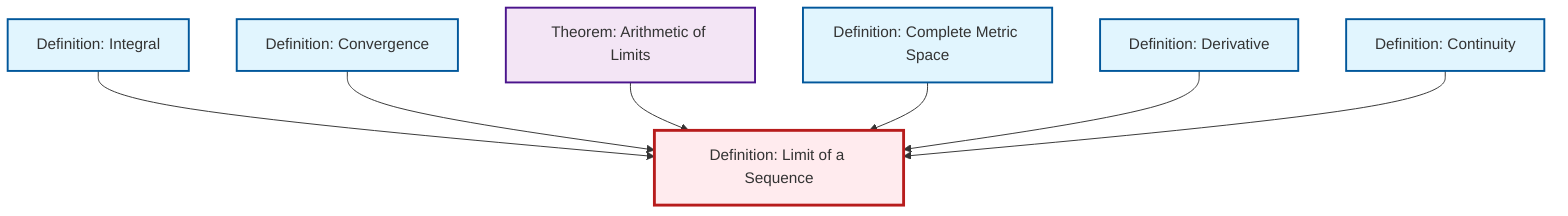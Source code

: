 graph TD
    classDef definition fill:#e1f5fe,stroke:#01579b,stroke-width:2px
    classDef theorem fill:#f3e5f5,stroke:#4a148c,stroke-width:2px
    classDef axiom fill:#fff3e0,stroke:#e65100,stroke-width:2px
    classDef example fill:#e8f5e9,stroke:#1b5e20,stroke-width:2px
    classDef current fill:#ffebee,stroke:#b71c1c,stroke-width:3px
    def-integral["Definition: Integral"]:::definition
    def-derivative["Definition: Derivative"]:::definition
    def-convergence["Definition: Convergence"]:::definition
    def-limit["Definition: Limit of a Sequence"]:::definition
    def-continuity["Definition: Continuity"]:::definition
    thm-limit-arithmetic["Theorem: Arithmetic of Limits"]:::theorem
    def-complete-metric-space["Definition: Complete Metric Space"]:::definition
    def-integral --> def-limit
    def-convergence --> def-limit
    thm-limit-arithmetic --> def-limit
    def-complete-metric-space --> def-limit
    def-derivative --> def-limit
    def-continuity --> def-limit
    class def-limit current